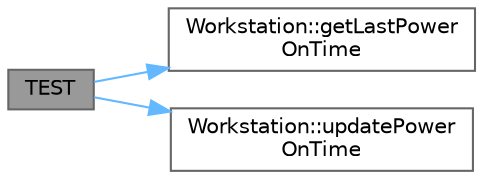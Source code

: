 digraph "TEST"
{
 // LATEX_PDF_SIZE
  bgcolor="transparent";
  edge [fontname=Helvetica,fontsize=10,labelfontname=Helvetica,labelfontsize=10];
  node [fontname=Helvetica,fontsize=10,shape=box,height=0.2,width=0.4];
  rankdir="LR";
  Node1 [id="Node000001",label="TEST",height=0.2,width=0.4,color="gray40", fillcolor="grey60", style="filled", fontcolor="black",tooltip=" "];
  Node1 -> Node2 [id="edge1_Node000001_Node000002",color="steelblue1",style="solid",tooltip=" "];
  Node2 [id="Node000002",label="Workstation::getLastPower\lOnTime",height=0.2,width=0.4,color="grey40", fillcolor="white", style="filled",URL="$class_workstation.html#a07a5619ad1f680c6094c789698d4b468",tooltip="Возвращает время последнего включения."];
  Node1 -> Node3 [id="edge2_Node000001_Node000003",color="steelblue1",style="solid",tooltip=" "];
  Node3 [id="Node000003",label="Workstation::updatePower\lOnTime",height=0.2,width=0.4,color="grey40", fillcolor="white", style="filled",URL="$class_workstation.html#a0f72cf2683a1ad259d3d53b7839ed513",tooltip="Обновляет время последнего включения."];
}
